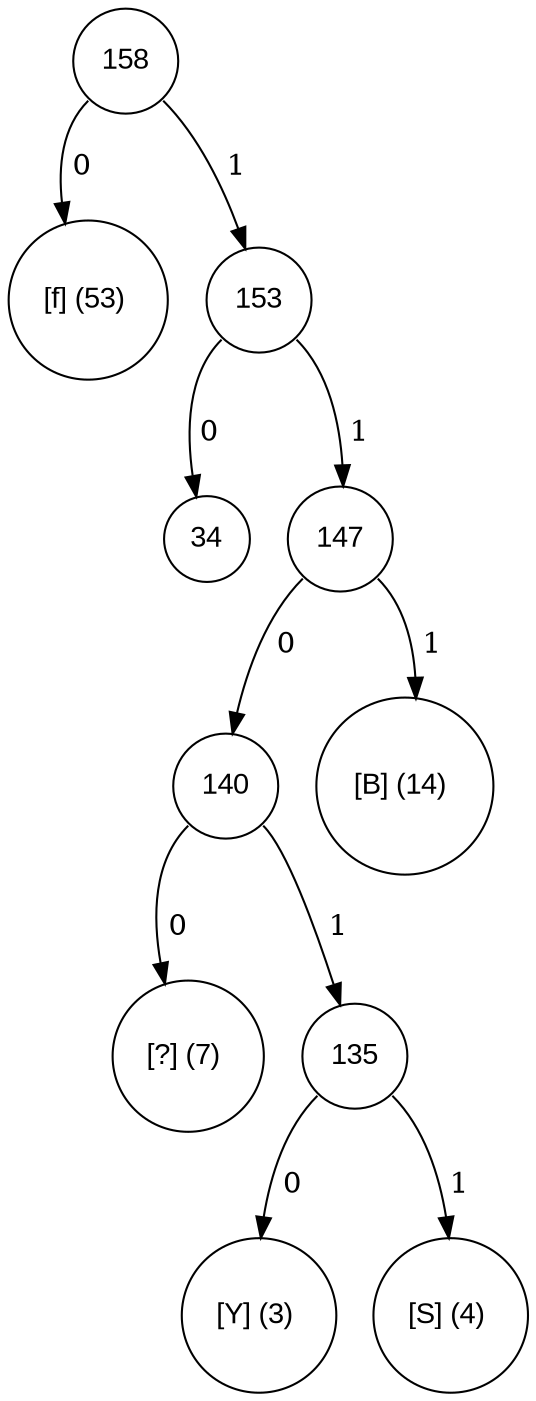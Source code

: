 digraph tree {
	node [fontname="Arial", shape="circle", width=0.5]; 

158:sw -> 102 [label = " 0"]; 
102 [label = "[f] (53) "]; 
158:se -> 153 [label = " 1"]; 
153 [label = "153"]; 
153:sw -> 34 [label = " 0"]; 
34 [label = "34"]; 
153:se -> 147 [label = " 1"]; 
147 [label = "147"]; 
147:se -> 66 [label = " 1"]; 
66 [label = "[B] (14) "]; 
147:sw -> 140 [label = " 0"]; 
140 [label = "140"]; 
140:sw -> 63 [label = " 0"]; 
63 [label = "[?] (7) "]; 
140:se -> 135 [label = " 1"]; 
135 [label = "135"]; 
135:se -> 83 [label = " 1"]; 
83 [label = "[S] (4) "]; 
135:sw -> 89 [label = " 0"]; 
89 [label = "[Y] (3) "]; 
}
